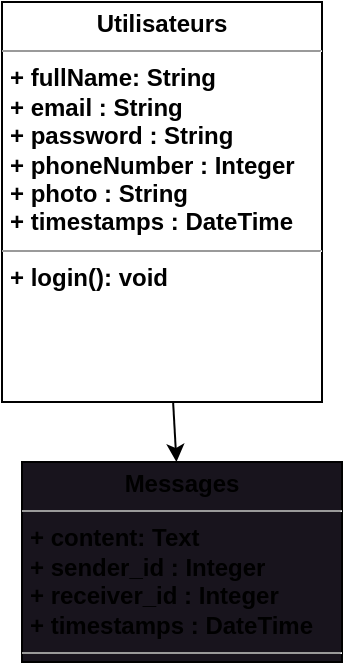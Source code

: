 <mxfile>
    <diagram id="sLF5L2-41-O4E6LX2tvq" name="Page-1">
        <mxGraphModel dx="218" dy="513" grid="1" gridSize="10" guides="1" tooltips="1" connect="1" arrows="1" fold="1" page="1" pageScale="1" pageWidth="850" pageHeight="1100" math="0" shadow="0">
            <root>
                <mxCell id="0"/>
                <mxCell id="1" parent="0"/>
                <mxCell id="10" value="" style="edgeStyle=none;html=1;" parent="1" source="2" target="9" edge="1">
                    <mxGeometry relative="1" as="geometry"/>
                </mxCell>
                <mxCell id="2" value="&lt;p style=&quot;margin:0px;margin-top:4px;text-align:center;&quot;&gt;&lt;span&gt;Utilisateurs&lt;/span&gt;&lt;/p&gt;&lt;hr size=&quot;1&quot;&gt;&lt;p style=&quot;margin:0px;margin-left:4px;&quot;&gt;+ fullName: String&lt;/p&gt;&lt;p style=&quot;margin:0px;margin-left:4px;&quot;&gt;+ email : String&lt;/p&gt;&lt;p style=&quot;margin:0px;margin-left:4px;&quot;&gt;+ password : String&lt;/p&gt;&lt;p style=&quot;margin:0px;margin-left:4px;&quot;&gt;+ phoneNumber : Integer&lt;/p&gt;&lt;p style=&quot;margin:0px;margin-left:4px;&quot;&gt;+ photo : String&lt;/p&gt;&lt;p style=&quot;margin:0px;margin-left:4px;&quot;&gt;+ timestamps : DateTime&lt;br&gt;&lt;/p&gt;&lt;hr size=&quot;1&quot;&gt;&lt;p style=&quot;margin:0px;margin-left:4px;&quot;&gt;+ login(): void&lt;/p&gt;" style="verticalAlign=top;align=left;overflow=fill;fontSize=12;fontFamily=Helvetica;html=1;fontStyle=1;rounded=0;movable=1;resizable=1;rotatable=1;deletable=1;editable=1;connectable=1;" parent="1" vertex="1">
                    <mxGeometry x="130" y="70" width="160" height="200" as="geometry"/>
                </mxCell>
                <mxCell id="9" value="&lt;p style=&quot;margin:0px;margin-top:4px;text-align:center;&quot;&gt;Messages&lt;/p&gt;&lt;hr size=&quot;1&quot;&gt;&lt;p style=&quot;margin:0px;margin-left:4px;&quot;&gt;+ content: Text&lt;/p&gt;&lt;p style=&quot;margin:0px;margin-left:4px;&quot;&gt;+ sender_id : Integer&lt;/p&gt;&lt;p style=&quot;margin:0px;margin-left:4px;&quot;&gt;+ receiver_id : Integer&lt;/p&gt;&lt;p style=&quot;margin:0px;margin-left:4px;&quot;&gt;+ timestamps : DateTime&lt;/p&gt;&lt;hr size=&quot;1&quot;&gt;&lt;p style=&quot;margin:0px;margin-left:4px;&quot;&gt;&lt;br&gt;&lt;/p&gt;" style="verticalAlign=top;align=left;overflow=fill;fontSize=12;fontFamily=Helvetica;html=1;fontStyle=1;rounded=0;movable=1;resizable=1;rotatable=1;deletable=1;editable=1;connectable=1;fillColor=rgb(24, 20, 29);" parent="1" vertex="1">
                    <mxGeometry x="140" y="300" width="160" height="100" as="geometry"/>
                </mxCell>
            </root>
        </mxGraphModel>
    </diagram>
</mxfile>